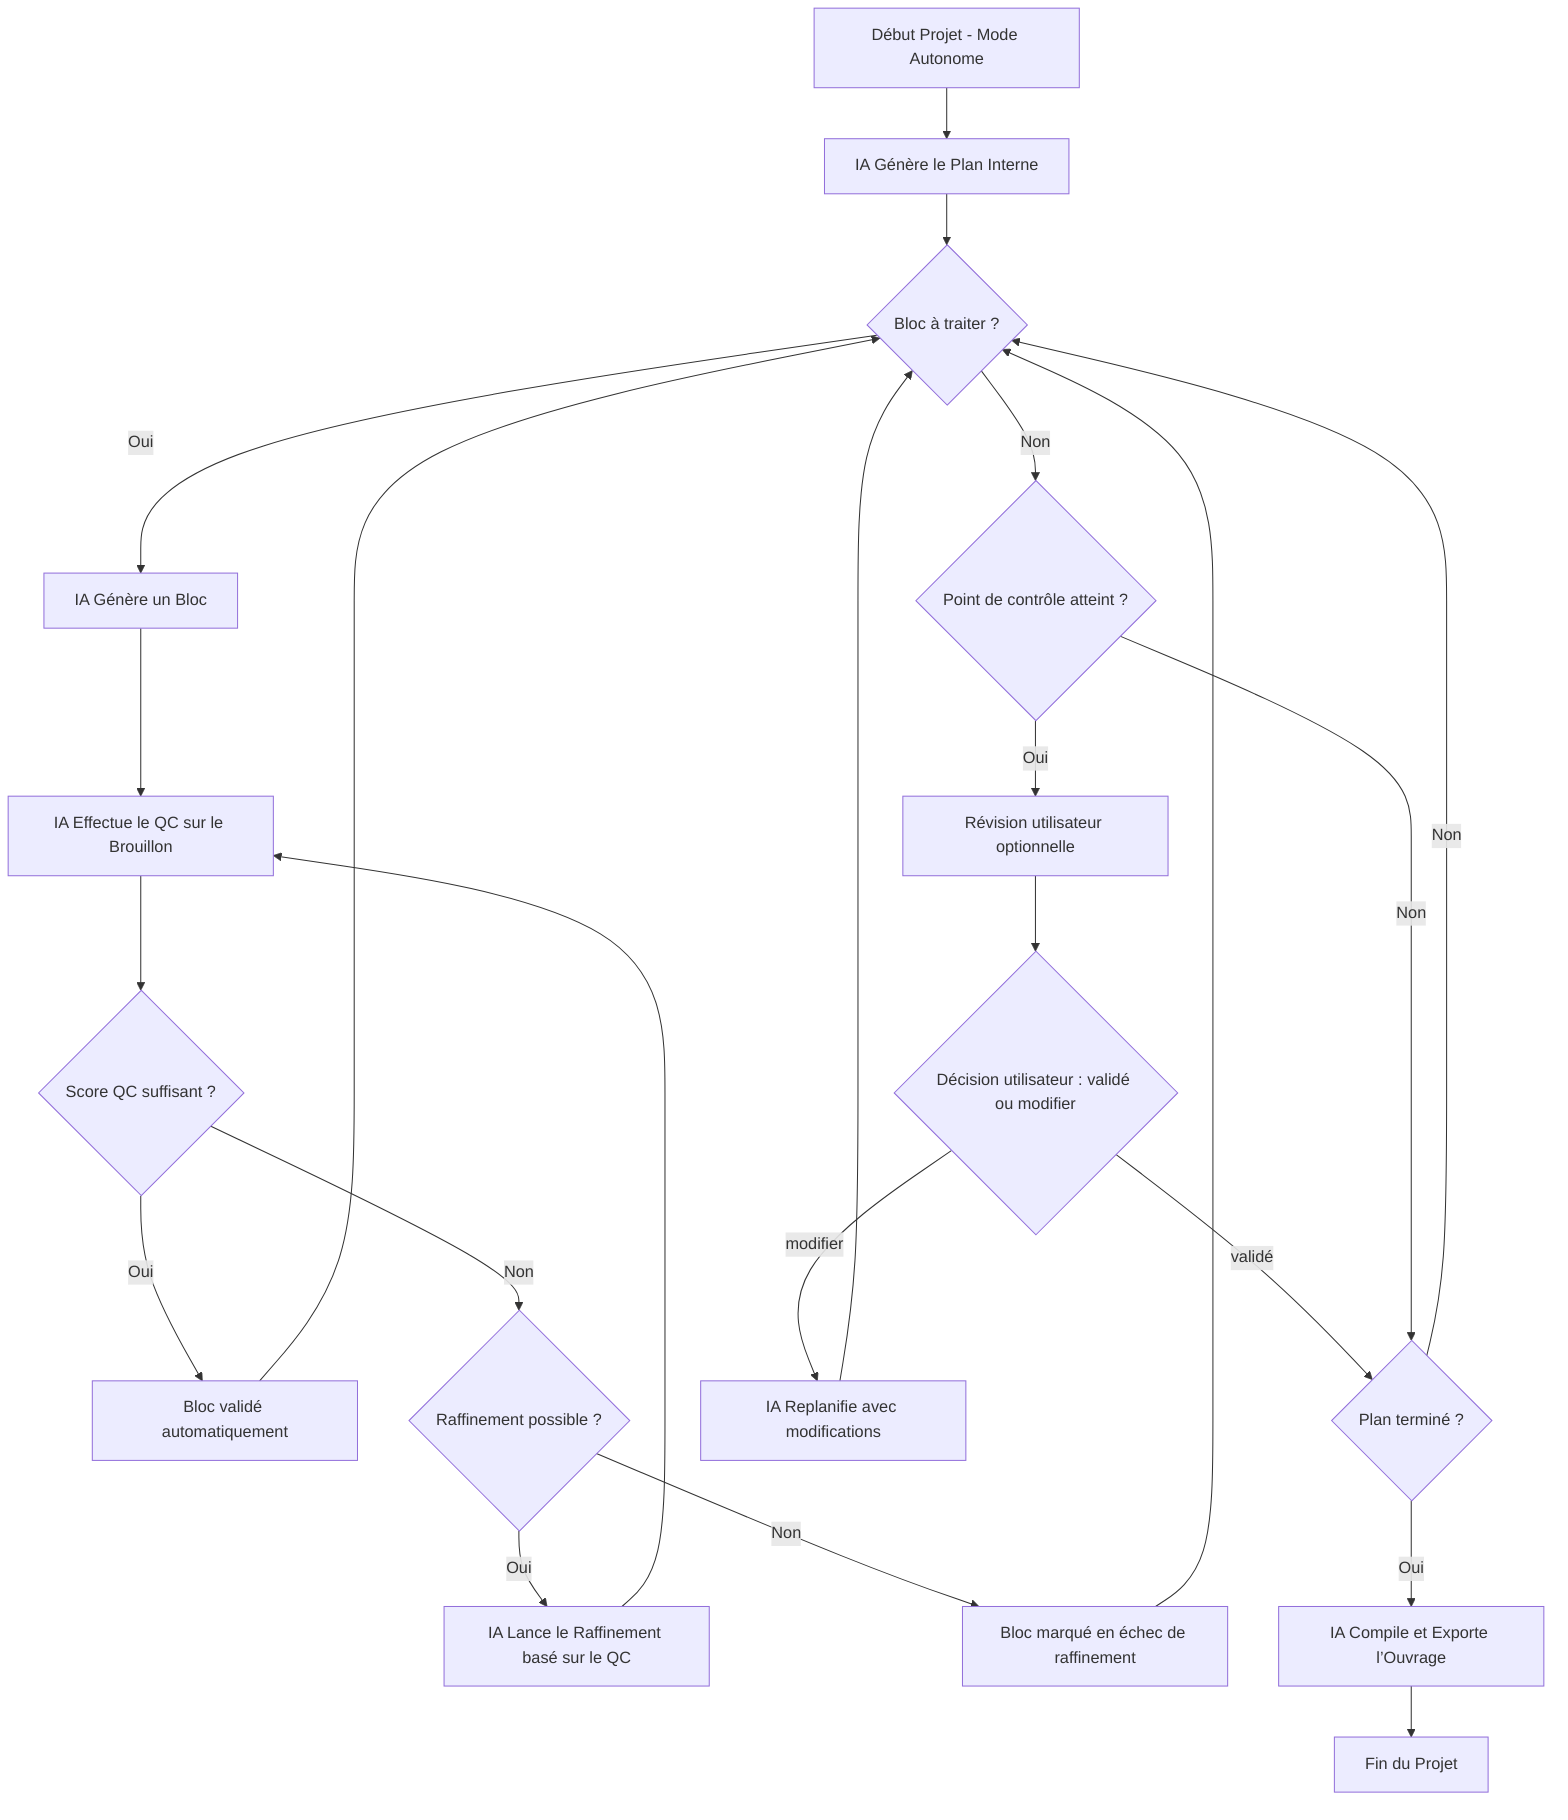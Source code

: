 graph TD
    %% Déclaration des nœuds
    A[Début Projet - Mode Autonome]
    B[IA Génère le Plan Interne]
    C{Bloc à traiter ?}
    D[IA Génère un Bloc]
    E[IA Effectue le QC sur le Brouillon]
    F{Score QC suffisant ?}
    G[Bloc validé automatiquement]
    H{Raffinement possible ?}
    I[IA Lance le Raffinement basé sur le QC]
    J[Bloc marqué en échec de raffinement]
    K{Point de contrôle atteint ?}
    L[Révision utilisateur optionnelle]
    M{Décision utilisateur : validé ou modifier}
    N{Plan terminé ?}
    O[IA Replanifie avec modifications]
    P[IA Compile et Exporte l’Ouvrage]
    Q[Fin du Projet]

    %% Transitions principales
    A --> B
    B --> C
    C -- Oui --> D
    D --> E
    E --> F
    F -- Oui --> G
    F -- Non --> H
    H -- Oui --> I
    I --> E
    H -- Non --> J
    G --> C
    J --> C
    C -- Non --> K
    K -- Oui --> L
    L --> M
    M -- validé --> N
    M -- modifier --> O
    O --> C
    K -- Non --> N
    N -- Oui --> P
    P --> Q
    N -- Non --> C
    %% Note: Le flux de révision globale (L->M->N/O) est un point d'interaction optionnel.
    %% Le processus principal est la boucle D->E->F->G/J->C.